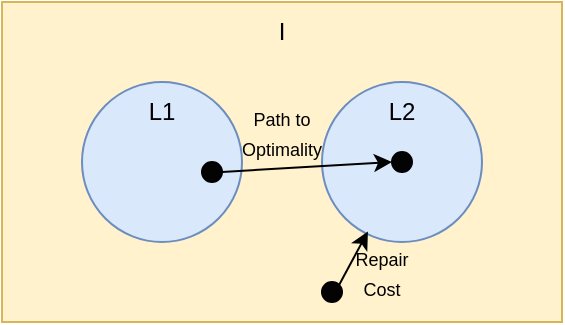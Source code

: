 <mxfile version="19.0.3" type="device" pages="4"><diagram id="Vvq7-RnRUo7JRErym89m" name="Solution Representation"><mxGraphModel dx="677" dy="431" grid="1" gridSize="10" guides="1" tooltips="1" connect="1" arrows="1" fold="1" page="1" pageScale="1" pageWidth="850" pageHeight="1100" math="0" shadow="0"><root><mxCell id="0"/><mxCell id="1" parent="0"/><mxCell id="5DZ4hs28a23il2WswbuQ-1" value="" style="rounded=0;whiteSpace=wrap;html=1;fillColor=#fff2cc;strokeColor=#d6b656;" vertex="1" parent="1"><mxGeometry x="120" y="240" width="280" height="160" as="geometry"/></mxCell><mxCell id="5DZ4hs28a23il2WswbuQ-2" value="" style="ellipse;whiteSpace=wrap;html=1;aspect=fixed;fillColor=#dae8fc;strokeColor=#6c8ebf;" vertex="1" parent="1"><mxGeometry x="160" y="280" width="80" height="80" as="geometry"/></mxCell><mxCell id="5DZ4hs28a23il2WswbuQ-3" value="" style="ellipse;whiteSpace=wrap;html=1;aspect=fixed;fillColor=#dae8fc;strokeColor=#6c8ebf;" vertex="1" parent="1"><mxGeometry x="280" y="280" width="80" height="80" as="geometry"/></mxCell><mxCell id="5DZ4hs28a23il2WswbuQ-5" value="L1" style="text;html=1;strokeColor=none;fillColor=none;align=center;verticalAlign=middle;whiteSpace=wrap;rounded=0;" vertex="1" parent="1"><mxGeometry x="170" y="280" width="60" height="30" as="geometry"/></mxCell><mxCell id="5DZ4hs28a23il2WswbuQ-6" value="L2" style="text;html=1;strokeColor=none;fillColor=none;align=center;verticalAlign=middle;whiteSpace=wrap;rounded=0;" vertex="1" parent="1"><mxGeometry x="290" y="280" width="60" height="30" as="geometry"/></mxCell><mxCell id="5DZ4hs28a23il2WswbuQ-7" value="I" style="text;html=1;strokeColor=none;fillColor=none;align=center;verticalAlign=middle;whiteSpace=wrap;rounded=0;" vertex="1" parent="1"><mxGeometry x="230" y="240" width="60" height="30" as="geometry"/></mxCell><mxCell id="5DZ4hs28a23il2WswbuQ-9" value="" style="endArrow=classic;html=1;rounded=0;entryX=0.287;entryY=0.934;entryDx=0;entryDy=0;entryPerimeter=0;exitX=1;exitY=0;exitDx=0;exitDy=0;" edge="1" parent="1" source="5DZ4hs28a23il2WswbuQ-11" target="5DZ4hs28a23il2WswbuQ-3"><mxGeometry width="50" height="50" relative="1" as="geometry"><mxPoint x="280" y="390" as="sourcePoint"/><mxPoint x="330" y="350" as="targetPoint"/></mxGeometry></mxCell><mxCell id="5DZ4hs28a23il2WswbuQ-10" value="&lt;font style=&quot;font-size: 9px;&quot;&gt;Repair&lt;br&gt;Cost&lt;/font&gt;" style="text;html=1;strokeColor=none;fillColor=none;align=center;verticalAlign=middle;whiteSpace=wrap;rounded=0;" vertex="1" parent="1"><mxGeometry x="280" y="360" width="60" height="30" as="geometry"/></mxCell><mxCell id="5DZ4hs28a23il2WswbuQ-11" value="" style="ellipse;whiteSpace=wrap;html=1;aspect=fixed;fillColor=#030303;" vertex="1" parent="1"><mxGeometry x="280" y="380" width="10" height="10" as="geometry"/></mxCell><mxCell id="5DZ4hs28a23il2WswbuQ-12" value="" style="ellipse;whiteSpace=wrap;html=1;aspect=fixed;fillColor=#030303;" vertex="1" parent="1"><mxGeometry x="315" y="315" width="10" height="10" as="geometry"/></mxCell><mxCell id="5DZ4hs28a23il2WswbuQ-13" value="" style="ellipse;whiteSpace=wrap;html=1;aspect=fixed;fillColor=#030303;" vertex="1" parent="1"><mxGeometry x="220" y="320" width="10" height="10" as="geometry"/></mxCell><mxCell id="5DZ4hs28a23il2WswbuQ-14" value="" style="endArrow=classic;html=1;rounded=0;exitX=1;exitY=0.5;exitDx=0;exitDy=0;entryX=0;entryY=0.5;entryDx=0;entryDy=0;" edge="1" parent="1" source="5DZ4hs28a23il2WswbuQ-13" target="5DZ4hs28a23il2WswbuQ-12"><mxGeometry width="50" height="50" relative="1" as="geometry"><mxPoint x="250" y="350" as="sourcePoint"/><mxPoint x="300" y="300" as="targetPoint"/></mxGeometry></mxCell><mxCell id="5DZ4hs28a23il2WswbuQ-15" value="&lt;font style=&quot;font-size: 9px;&quot;&gt;Path to&lt;br&gt;Optimality&lt;/font&gt;" style="text;html=1;strokeColor=none;fillColor=none;align=center;verticalAlign=middle;whiteSpace=wrap;rounded=0;" vertex="1" parent="1"><mxGeometry x="230" y="290" width="60" height="30" as="geometry"/></mxCell></root></mxGraphModel></diagram><diagram id="D_GvQjCsPzlPGODATEYJ" name="Example"><mxGraphModel dx="474" dy="302" grid="1" gridSize="10" guides="1" tooltips="1" connect="1" arrows="1" fold="1" page="1" pageScale="1" pageWidth="850" pageHeight="1100" math="0" shadow="0"><root><mxCell id="0"/><mxCell id="1" parent="0"/><mxCell id="XDpowL0kivnXuNB2-Q8U-1" value="0" style="ellipse;whiteSpace=wrap;html=1;aspect=fixed;fontSize=9;fillColor=none;" vertex="1" parent="1"><mxGeometry x="190" y="470" width="20" height="20" as="geometry"/></mxCell><mxCell id="vfEuwt5acT3Wn4vYDpR2-2" style="edgeStyle=orthogonalEdgeStyle;rounded=0;orthogonalLoop=1;jettySize=auto;html=1;exitX=1;exitY=0.5;exitDx=0;exitDy=0;fontSize=9;entryX=0;entryY=0.5;entryDx=0;entryDy=0;" edge="1" parent="1" source="XDpowL0kivnXuNB2-Q8U-2" target="vfEuwt5acT3Wn4vYDpR2-1"><mxGeometry relative="1" as="geometry"><mxPoint x="280" y="480" as="targetPoint"/></mxGeometry></mxCell><mxCell id="XDpowL0kivnXuNB2-Q8U-2" value="1" style="ellipse;whiteSpace=wrap;html=1;aspect=fixed;fontSize=9;fillColor=none;" vertex="1" parent="1"><mxGeometry x="230" y="470" width="20" height="20" as="geometry"/></mxCell><mxCell id="XDpowL0kivnXuNB2-Q8U-3" value="" style="endArrow=classic;html=1;rounded=0;fontSize=9;exitX=1;exitY=0.5;exitDx=0;exitDy=0;entryX=0;entryY=0.5;entryDx=0;entryDy=0;" edge="1" parent="1" source="XDpowL0kivnXuNB2-Q8U-1" target="XDpowL0kivnXuNB2-Q8U-2"><mxGeometry width="50" height="50" relative="1" as="geometry"><mxPoint x="350" y="490" as="sourcePoint"/><mxPoint x="400" y="440" as="targetPoint"/></mxGeometry></mxCell><mxCell id="vfEuwt5acT3Wn4vYDpR2-1" value="2" style="ellipse;whiteSpace=wrap;html=1;aspect=fixed;fontSize=9;fillColor=none;" vertex="1" parent="1"><mxGeometry x="270" y="470" width="20" height="20" as="geometry"/></mxCell></root></mxGraphModel></diagram><diagram id="ISBZZtr0FfbqhM5Ypw6b" name="Example 2"><mxGraphModel dx="395" dy="251" grid="1" gridSize="10" guides="1" tooltips="1" connect="1" arrows="1" fold="1" page="1" pageScale="1" pageWidth="850" pageHeight="1100" math="0" shadow="0"><root><mxCell id="0"/><mxCell id="1" parent="0"/><mxCell id="mW4NagfsM6Ucy9iZnv5T-1" value="0" style="ellipse;whiteSpace=wrap;html=1;aspect=fixed;fontSize=9;fillColor=none;" vertex="1" parent="1"><mxGeometry x="190" y="470" width="20" height="20" as="geometry"/></mxCell><mxCell id="mW4NagfsM6Ucy9iZnv5T-2" style="edgeStyle=orthogonalEdgeStyle;rounded=0;orthogonalLoop=1;jettySize=auto;html=1;exitX=1;exitY=0.5;exitDx=0;exitDy=0;fontSize=9;entryX=0;entryY=0.5;entryDx=0;entryDy=0;" edge="1" parent="1" source="mW4NagfsM6Ucy9iZnv5T-3" target="mW4NagfsM6Ucy9iZnv5T-5"><mxGeometry relative="1" as="geometry"><mxPoint x="280" y="480" as="targetPoint"/></mxGeometry></mxCell><mxCell id="mW4NagfsM6Ucy9iZnv5T-3" value="1" style="ellipse;whiteSpace=wrap;html=1;aspect=fixed;fontSize=9;fillColor=none;" vertex="1" parent="1"><mxGeometry x="250" y="470" width="20" height="20" as="geometry"/></mxCell><mxCell id="mW4NagfsM6Ucy9iZnv5T-4" value="" style="endArrow=classic;html=1;rounded=0;fontSize=9;exitX=1;exitY=0.5;exitDx=0;exitDy=0;entryX=0;entryY=0.5;entryDx=0;entryDy=0;" edge="1" parent="1" source="mW4NagfsM6Ucy9iZnv5T-1" target="mW4NagfsM6Ucy9iZnv5T-3"><mxGeometry width="50" height="50" relative="1" as="geometry"><mxPoint x="350" y="490" as="sourcePoint"/><mxPoint x="400" y="440" as="targetPoint"/></mxGeometry></mxCell><mxCell id="mW4NagfsM6Ucy9iZnv5T-5" value="2" style="ellipse;whiteSpace=wrap;html=1;aspect=fixed;fontSize=9;fillColor=none;" vertex="1" parent="1"><mxGeometry x="310" y="470" width="20" height="20" as="geometry"/></mxCell><mxCell id="mW4NagfsM6Ucy9iZnv5T-6" value="3" style="ellipse;whiteSpace=wrap;html=1;aspect=fixed;fontSize=9;fillColor=none;" vertex="1" parent="1"><mxGeometry x="190" y="410" width="20" height="20" as="geometry"/></mxCell></root></mxGraphModel></diagram><diagram id="btJibLTDNB40FMsUvEnu" name="Example 2 fix"><mxGraphModel dx="273" dy="174" grid="1" gridSize="10" guides="1" tooltips="1" connect="1" arrows="1" fold="1" page="1" pageScale="1" pageWidth="850" pageHeight="1100" math="0" shadow="0"><root><mxCell id="0"/><mxCell id="1" parent="0"/><mxCell id="U0dzWR1Alen86aurw9NG-1" value="0" style="ellipse;whiteSpace=wrap;html=1;aspect=fixed;fontSize=9;fillColor=none;" vertex="1" parent="1"><mxGeometry x="190" y="470" width="20" height="20" as="geometry"/></mxCell><mxCell id="U0dzWR1Alen86aurw9NG-2" style="orthogonalLoop=1;jettySize=auto;html=1;exitX=1;exitY=0.5;exitDx=0;exitDy=0;fontSize=9;entryX=0;entryY=0.5;entryDx=0;entryDy=0;" edge="1" parent="1" source="U0dzWR1Alen86aurw9NG-3" target="U0dzWR1Alen86aurw9NG-5"><mxGeometry relative="1" as="geometry"><mxPoint x="280" y="480" as="targetPoint"/><Array as="points"><mxPoint x="290" y="470"/></Array></mxGeometry></mxCell><mxCell id="U0dzWR1Alen86aurw9NG-3" value="1" style="ellipse;whiteSpace=wrap;html=1;aspect=fixed;fontSize=9;fillColor=none;" vertex="1" parent="1"><mxGeometry x="250" y="470" width="20" height="20" as="geometry"/></mxCell><mxCell id="U0dzWR1Alen86aurw9NG-4" value="" style="endArrow=classic;html=1;fontSize=9;exitX=1;exitY=0.5;exitDx=0;exitDy=0;entryX=0;entryY=0.5;entryDx=0;entryDy=0;curved=1;" edge="1" parent="1" source="U0dzWR1Alen86aurw9NG-1" target="U0dzWR1Alen86aurw9NG-3"><mxGeometry width="50" height="50" relative="1" as="geometry"><mxPoint x="350" y="490" as="sourcePoint"/><mxPoint x="400" y="440" as="targetPoint"/><Array as="points"><mxPoint x="230" y="470"/></Array></mxGeometry></mxCell><mxCell id="U0dzWR1Alen86aurw9NG-5" value="2" style="ellipse;whiteSpace=wrap;html=1;aspect=fixed;fontSize=9;fillColor=none;" vertex="1" parent="1"><mxGeometry x="310" y="470" width="20" height="20" as="geometry"/></mxCell><mxCell id="U0dzWR1Alen86aurw9NG-6" value="3" style="ellipse;whiteSpace=wrap;html=1;aspect=fixed;fontSize=9;fillColor=none;" vertex="1" parent="1"><mxGeometry x="190" y="410" width="20" height="20" as="geometry"/></mxCell><mxCell id="U0dzWR1Alen86aurw9NG-7" value="" style="endArrow=classic;html=1;fontSize=9;exitX=0.5;exitY=0;exitDx=0;exitDy=0;entryX=0.5;entryY=1;entryDx=0;entryDy=0;curved=1;fillColor=#f8cecc;strokeColor=#b85450;" edge="1" parent="1" source="U0dzWR1Alen86aurw9NG-1" target="U0dzWR1Alen86aurw9NG-6"><mxGeometry width="50" height="50" relative="1" as="geometry"><mxPoint x="220.0" y="490" as="sourcePoint"/><mxPoint x="260" y="490" as="targetPoint"/><Array as="points"><mxPoint x="210" y="450"/></Array></mxGeometry></mxCell><mxCell id="U0dzWR1Alen86aurw9NG-8" value="" style="endArrow=classic;html=1;fontSize=9;exitX=0.5;exitY=1;exitDx=0;exitDy=0;entryX=0.5;entryY=0;entryDx=0;entryDy=0;curved=1;fillColor=#f8cecc;strokeColor=#b85450;" edge="1" parent="1" source="U0dzWR1Alen86aurw9NG-6" target="U0dzWR1Alen86aurw9NG-1"><mxGeometry width="50" height="50" relative="1" as="geometry"><mxPoint x="230.0" y="500" as="sourcePoint"/><mxPoint x="270" y="500" as="targetPoint"/><Array as="points"><mxPoint x="190" y="450"/></Array></mxGeometry></mxCell><mxCell id="U0dzWR1Alen86aurw9NG-9" value="" style="endArrow=classic;html=1;fontSize=9;exitX=0;exitY=0.5;exitDx=0;exitDy=0;entryX=1;entryY=0.5;entryDx=0;entryDy=0;curved=1;fillColor=#f8cecc;strokeColor=#b85450;" edge="1" parent="1" source="U0dzWR1Alen86aurw9NG-5" target="U0dzWR1Alen86aurw9NG-3"><mxGeometry width="50" height="50" relative="1" as="geometry"><mxPoint x="240.0" y="510" as="sourcePoint"/><mxPoint x="280" y="510" as="targetPoint"/><Array as="points"><mxPoint x="290" y="490"/></Array></mxGeometry></mxCell><mxCell id="U0dzWR1Alen86aurw9NG-10" value="" style="endArrow=classic;html=1;fontSize=9;exitX=0;exitY=0.5;exitDx=0;exitDy=0;entryX=1;entryY=0.5;entryDx=0;entryDy=0;curved=1;fillColor=#f8cecc;strokeColor=#b85450;" edge="1" parent="1" source="U0dzWR1Alen86aurw9NG-3" target="U0dzWR1Alen86aurw9NG-1"><mxGeometry width="50" height="50" relative="1" as="geometry"><mxPoint x="250.0" y="520" as="sourcePoint"/><mxPoint x="290" y="520" as="targetPoint"/><Array as="points"><mxPoint x="230" y="490"/></Array></mxGeometry></mxCell></root></mxGraphModel></diagram></mxfile>